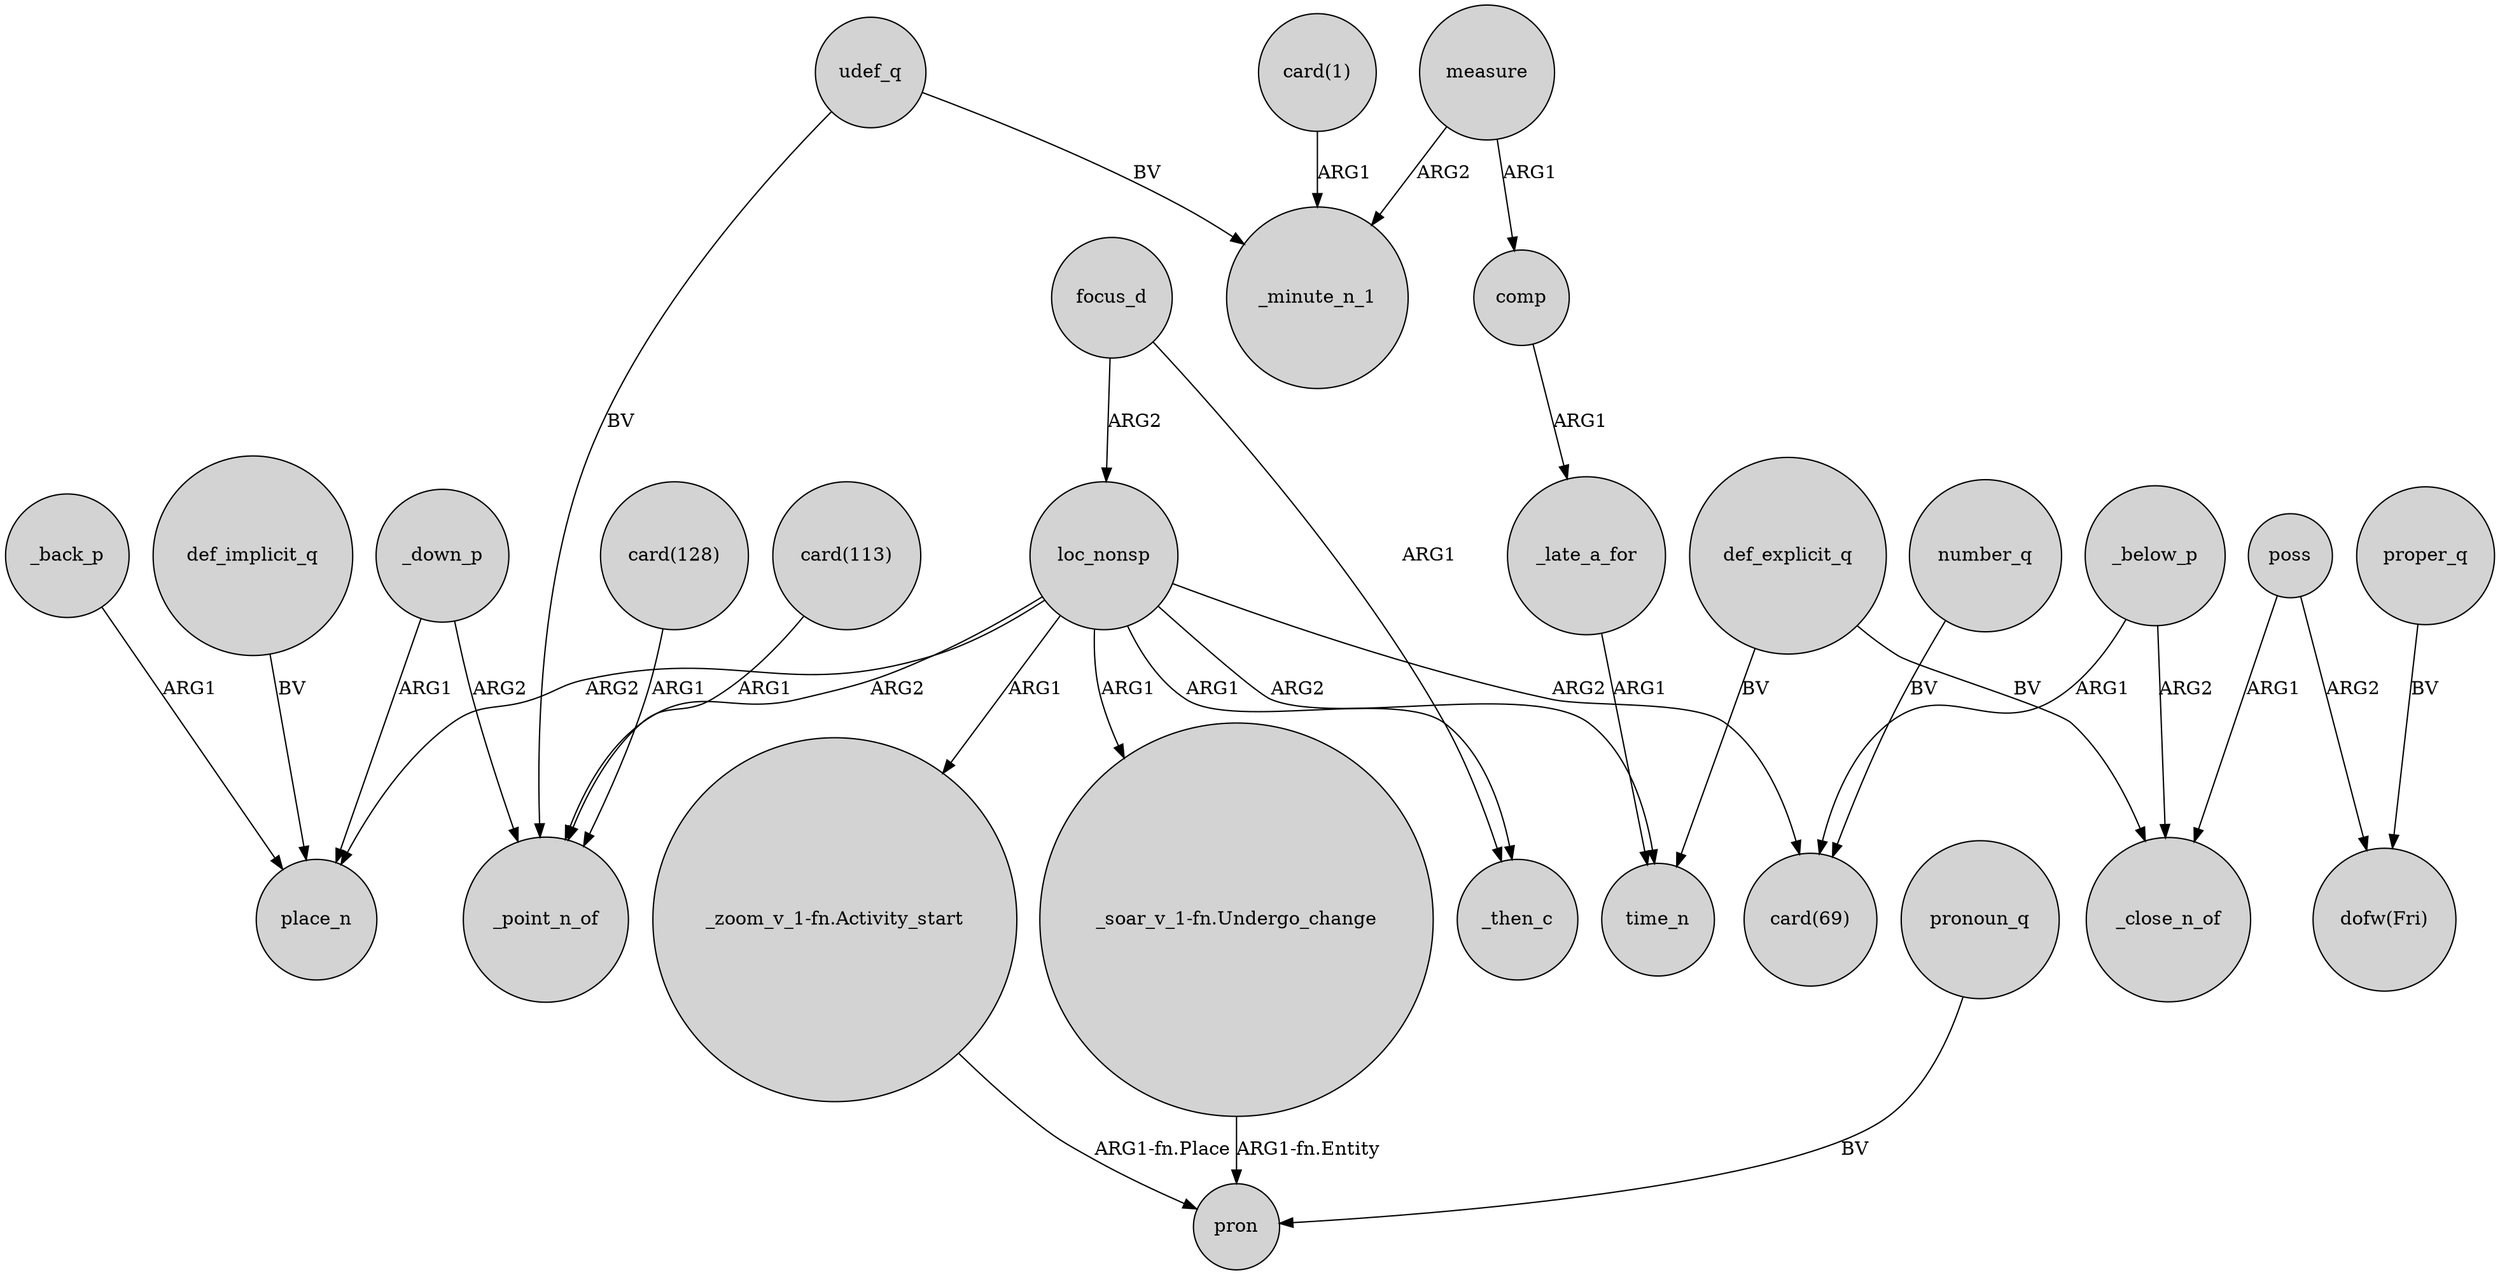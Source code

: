 digraph {
	node [shape=circle style=filled]
	udef_q -> _minute_n_1 [label=BV]
	proper_q -> "dofw(Fri)" [label=BV]
	def_implicit_q -> place_n [label=BV]
	loc_nonsp -> "card(69)" [label=ARG2]
	"card(1)" -> _minute_n_1 [label=ARG1]
	_down_p -> place_n [label=ARG1]
	poss -> "dofw(Fri)" [label=ARG2]
	_below_p -> "card(69)" [label=ARG1]
	focus_d -> loc_nonsp [label=ARG2]
	poss -> _close_n_of [label=ARG1]
	pronoun_q -> pron [label=BV]
	loc_nonsp -> _point_n_of [label=ARG2]
	loc_nonsp -> _then_c [label=ARG1]
	_down_p -> _point_n_of [label=ARG2]
	_late_a_for -> time_n [label=ARG1]
	_back_p -> place_n [label=ARG1]
	comp -> _late_a_for [label=ARG1]
	"_soar_v_1-fn.Undergo_change" -> pron [label="ARG1-fn.Entity"]
	"card(128)" -> _point_n_of [label=ARG1]
	focus_d -> _then_c [label=ARG1]
	_below_p -> _close_n_of [label=ARG2]
	loc_nonsp -> "_soar_v_1-fn.Undergo_change" [label=ARG1]
	measure -> comp [label=ARG1]
	"_zoom_v_1-fn.Activity_start" -> pron [label="ARG1-fn.Place"]
	loc_nonsp -> place_n [label=ARG2]
	measure -> _minute_n_1 [label=ARG2]
	def_explicit_q -> time_n [label=BV]
	loc_nonsp -> time_n [label=ARG2]
	udef_q -> _point_n_of [label=BV]
	"card(113)" -> _point_n_of [label=ARG1]
	loc_nonsp -> "_zoom_v_1-fn.Activity_start" [label=ARG1]
	def_explicit_q -> _close_n_of [label=BV]
	number_q -> "card(69)" [label=BV]
}
